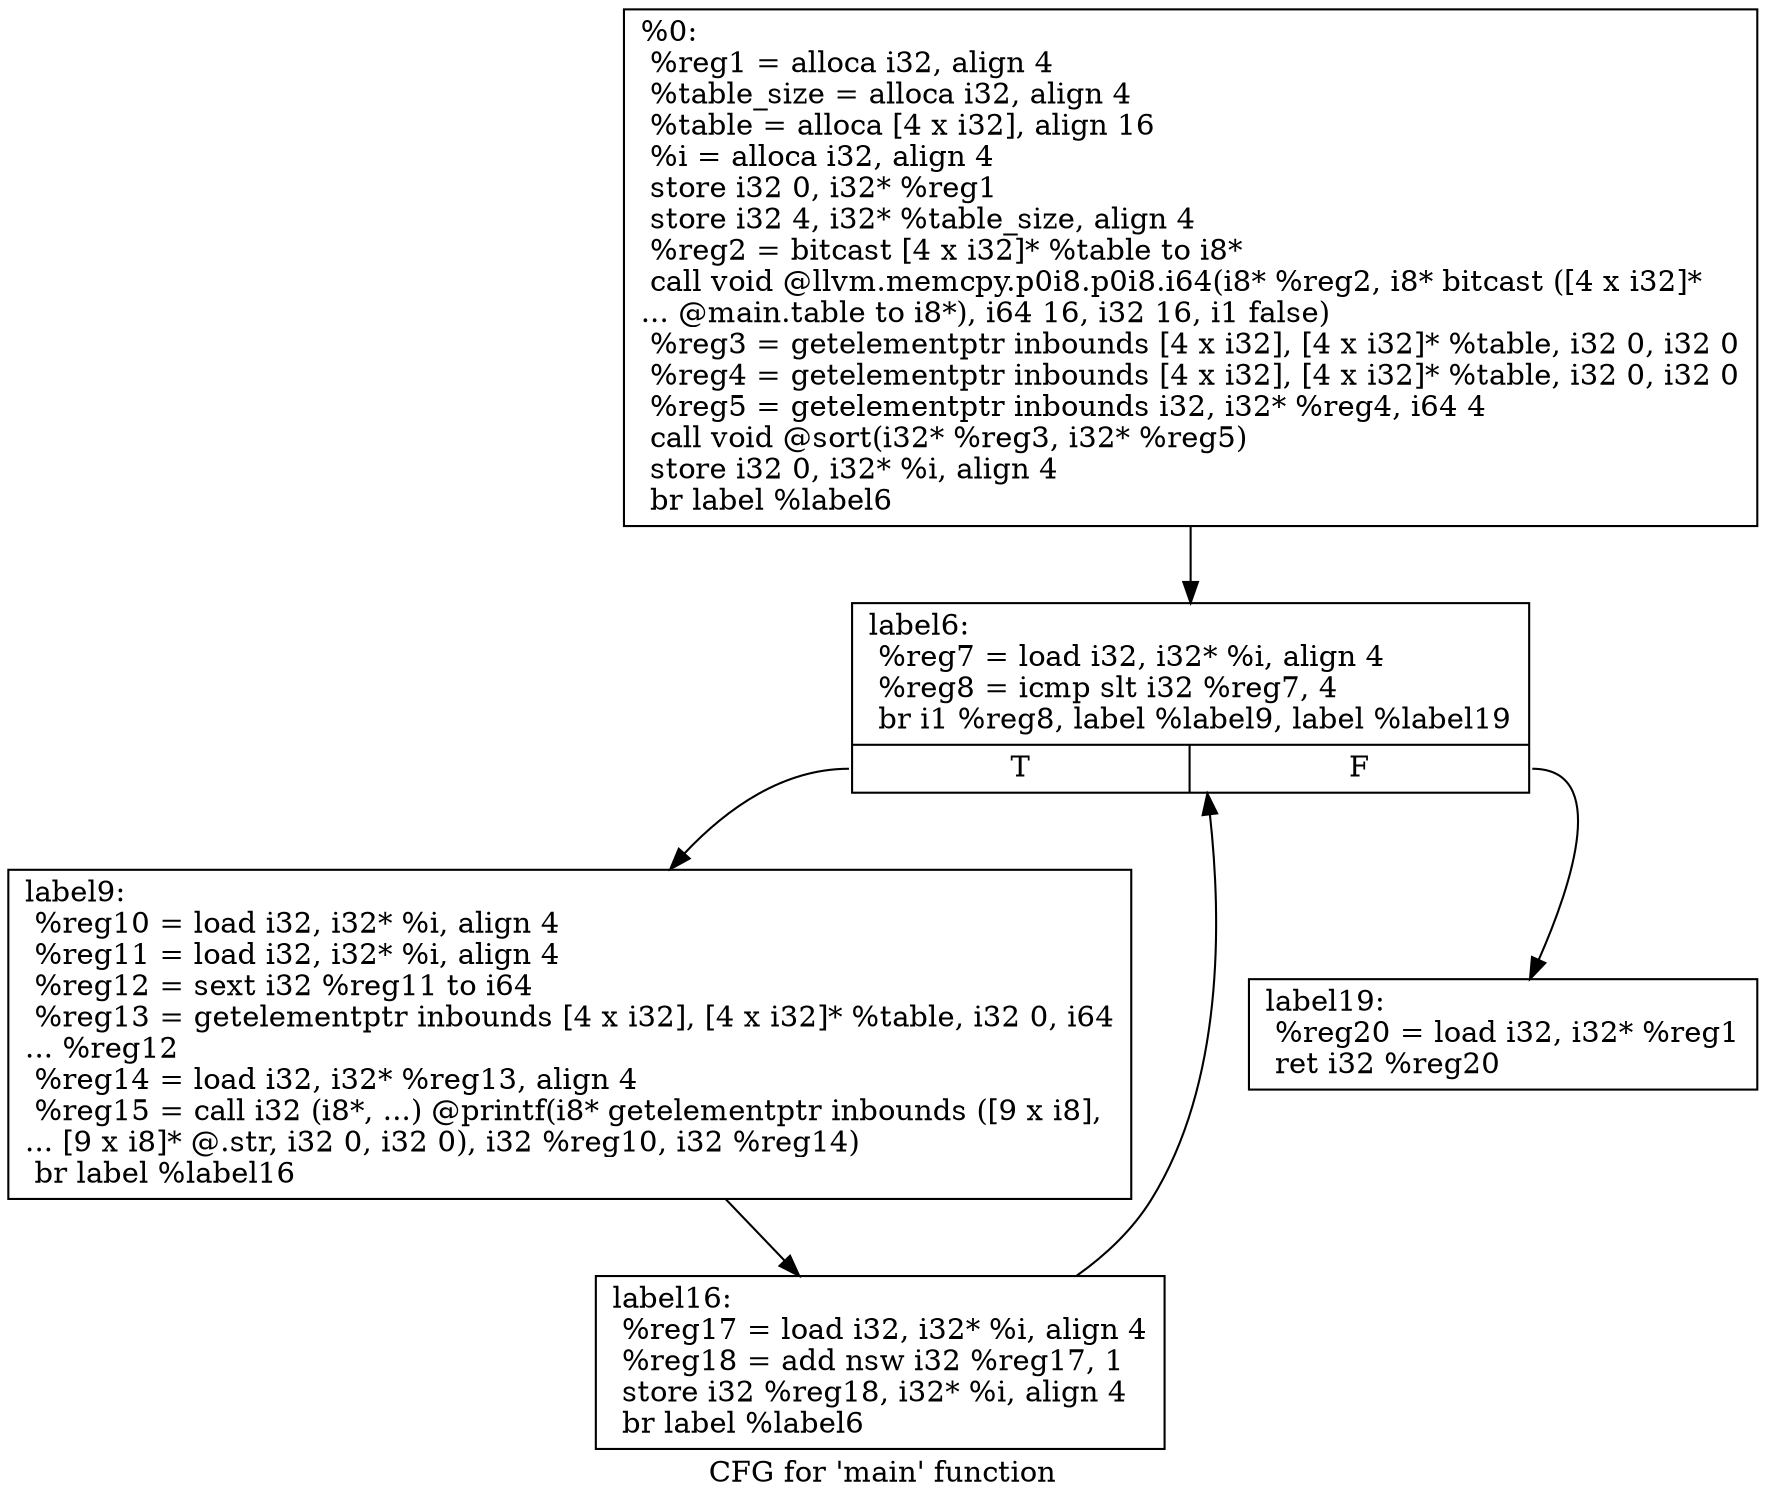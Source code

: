 digraph "CFG for 'main' function" {
	label="CFG for 'main' function";

	Node0xf56dc0 [shape=record,label="{%0:\l  %reg1 = alloca i32, align 4\l  %table_size = alloca i32, align 4\l  %table = alloca [4 x i32], align 16\l  %i = alloca i32, align 4\l  store i32 0, i32* %reg1\l  store i32 4, i32* %table_size, align 4\l  %reg2 = bitcast [4 x i32]* %table to i8*\l  call void @llvm.memcpy.p0i8.p0i8.i64(i8* %reg2, i8* bitcast ([4 x i32]*\l... @main.table to i8*), i64 16, i32 16, i1 false)\l  %reg3 = getelementptr inbounds [4 x i32], [4 x i32]* %table, i32 0, i32 0\l  %reg4 = getelementptr inbounds [4 x i32], [4 x i32]* %table, i32 0, i32 0\l  %reg5 = getelementptr inbounds i32, i32* %reg4, i64 4\l  call void @sort(i32* %reg3, i32* %reg5)\l  store i32 0, i32* %i, align 4\l  br label %label6\l}"];
	Node0xf56dc0 -> Node0xf57e30;
	Node0xf57e30 [shape=record,label="{label6:                                           \l  %reg7 = load i32, i32* %i, align 4\l  %reg8 = icmp slt i32 %reg7, 4\l  br i1 %reg8, label %label9, label %label19\l|{<s0>T|<s1>F}}"];
	Node0xf57e30:s0 -> Node0xf58050;
	Node0xf57e30:s1 -> Node0xf54420;
	Node0xf58050 [shape=record,label="{label9:                                           \l  %reg10 = load i32, i32* %i, align 4\l  %reg11 = load i32, i32* %i, align 4\l  %reg12 = sext i32 %reg11 to i64\l  %reg13 = getelementptr inbounds [4 x i32], [4 x i32]* %table, i32 0, i64\l... %reg12\l  %reg14 = load i32, i32* %reg13, align 4\l  %reg15 = call i32 (i8*, ...) @printf(i8* getelementptr inbounds ([9 x i8],\l... [9 x i8]* @.str, i32 0, i32 0), i32 %reg10, i32 %reg14)\l  br label %label16\l}"];
	Node0xf58050 -> Node0xf58cb0;
	Node0xf58cb0 [shape=record,label="{label16:                                          \l  %reg17 = load i32, i32* %i, align 4\l  %reg18 = add nsw i32 %reg17, 1\l  store i32 %reg18, i32* %i, align 4\l  br label %label6\l}"];
	Node0xf58cb0 -> Node0xf57e30;
	Node0xf54420 [shape=record,label="{label19:                                          \l  %reg20 = load i32, i32* %reg1\l  ret i32 %reg20\l}"];
}
